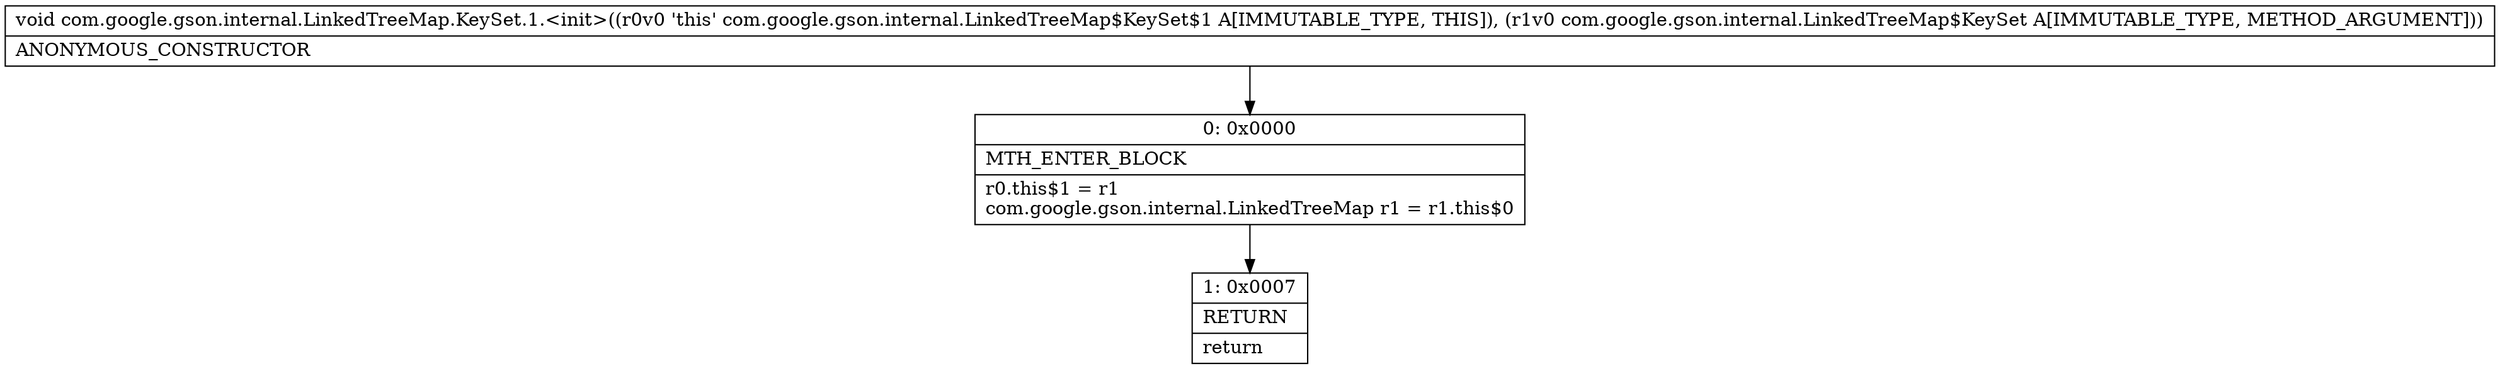 digraph "CFG forcom.google.gson.internal.LinkedTreeMap.KeySet.1.\<init\>(Lcom\/google\/gson\/internal\/LinkedTreeMap$KeySet;)V" {
Node_0 [shape=record,label="{0\:\ 0x0000|MTH_ENTER_BLOCK\l|r0.this$1 = r1\lcom.google.gson.internal.LinkedTreeMap r1 = r1.this$0\l}"];
Node_1 [shape=record,label="{1\:\ 0x0007|RETURN\l|return\l}"];
MethodNode[shape=record,label="{void com.google.gson.internal.LinkedTreeMap.KeySet.1.\<init\>((r0v0 'this' com.google.gson.internal.LinkedTreeMap$KeySet$1 A[IMMUTABLE_TYPE, THIS]), (r1v0 com.google.gson.internal.LinkedTreeMap$KeySet A[IMMUTABLE_TYPE, METHOD_ARGUMENT]))  | ANONYMOUS_CONSTRUCTOR\l}"];
MethodNode -> Node_0;
Node_0 -> Node_1;
}

